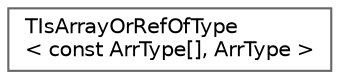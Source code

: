 digraph "Graphical Class Hierarchy"
{
 // INTERACTIVE_SVG=YES
 // LATEX_PDF_SIZE
  bgcolor="transparent";
  edge [fontname=Helvetica,fontsize=10,labelfontname=Helvetica,labelfontsize=10];
  node [fontname=Helvetica,fontsize=10,shape=box,height=0.2,width=0.4];
  rankdir="LR";
  Node0 [id="Node000000",label="TIsArrayOrRefOfType\l\< const ArrType[], ArrType \>",height=0.2,width=0.4,color="grey40", fillcolor="white", style="filled",URL="$d0/de6/structTIsArrayOrRefOfType_3_01const_01ArrType_0f_0e_00_01ArrType_01_4.html",tooltip=" "];
}
